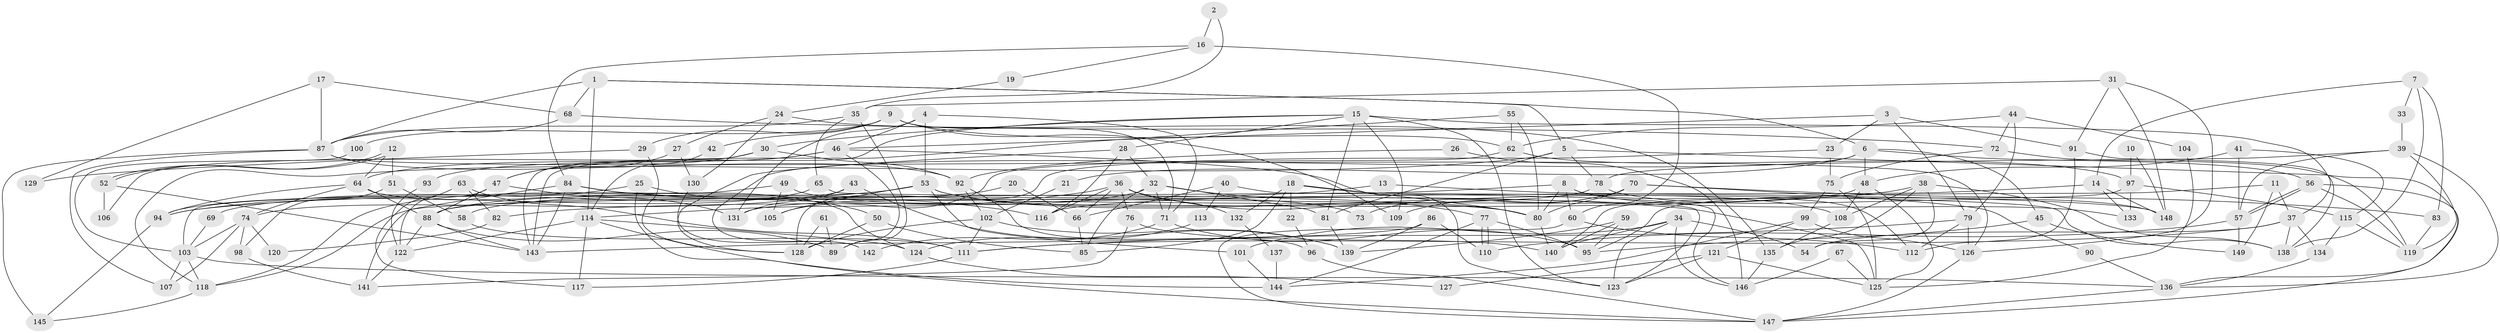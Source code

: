 // Generated by graph-tools (version 1.1) at 2025/26/03/09/25 03:26:14]
// undirected, 149 vertices, 298 edges
graph export_dot {
graph [start="1"]
  node [color=gray90,style=filled];
  1;
  2;
  3;
  4;
  5;
  6;
  7;
  8;
  9;
  10;
  11;
  12;
  13;
  14;
  15;
  16;
  17;
  18;
  19;
  20;
  21;
  22;
  23;
  24;
  25;
  26;
  27;
  28;
  29;
  30;
  31;
  32;
  33;
  34;
  35;
  36;
  37;
  38;
  39;
  40;
  41;
  42;
  43;
  44;
  45;
  46;
  47;
  48;
  49;
  50;
  51;
  52;
  53;
  54;
  55;
  56;
  57;
  58;
  59;
  60;
  61;
  62;
  63;
  64;
  65;
  66;
  67;
  68;
  69;
  70;
  71;
  72;
  73;
  74;
  75;
  76;
  77;
  78;
  79;
  80;
  81;
  82;
  83;
  84;
  85;
  86;
  87;
  88;
  89;
  90;
  91;
  92;
  93;
  94;
  95;
  96;
  97;
  98;
  99;
  100;
  101;
  102;
  103;
  104;
  105;
  106;
  107;
  108;
  109;
  110;
  111;
  112;
  113;
  114;
  115;
  116;
  117;
  118;
  119;
  120;
  121;
  122;
  123;
  124;
  125;
  126;
  127;
  128;
  129;
  130;
  131;
  132;
  133;
  134;
  135;
  136;
  137;
  138;
  139;
  140;
  141;
  142;
  143;
  144;
  145;
  146;
  147;
  148;
  149;
  1 -- 5;
  1 -- 114;
  1 -- 6;
  1 -- 68;
  1 -- 87;
  2 -- 35;
  2 -- 16;
  3 -- 79;
  3 -- 46;
  3 -- 23;
  3 -- 91;
  4 -- 46;
  4 -- 53;
  4 -- 71;
  4 -- 131;
  5 -- 78;
  5 -- 118;
  5 -- 81;
  5 -- 136;
  6 -- 48;
  6 -- 21;
  6 -- 45;
  6 -- 56;
  6 -- 142;
  7 -- 14;
  7 -- 138;
  7 -- 33;
  7 -- 83;
  8 -- 118;
  8 -- 60;
  8 -- 80;
  8 -- 112;
  8 -- 133;
  9 -- 62;
  9 -- 71;
  9 -- 29;
  9 -- 42;
  9 -- 100;
  9 -- 109;
  10 -- 97;
  10 -- 148;
  11 -- 37;
  11 -- 149;
  11 -- 95;
  12 -- 64;
  12 -- 52;
  12 -- 52;
  12 -- 51;
  13 -- 148;
  13 -- 94;
  14 -- 148;
  14 -- 116;
  14 -- 133;
  15 -- 109;
  15 -- 81;
  15 -- 28;
  15 -- 30;
  15 -- 37;
  15 -- 123;
  15 -- 143;
  16 -- 84;
  16 -- 60;
  16 -- 19;
  17 -- 87;
  17 -- 68;
  17 -- 129;
  18 -- 138;
  18 -- 80;
  18 -- 22;
  18 -- 85;
  18 -- 132;
  19 -- 24;
  20 -- 88;
  20 -- 66;
  21 -- 102;
  22 -- 96;
  23 -- 75;
  23 -- 128;
  24 -- 135;
  24 -- 130;
  24 -- 27;
  25 -- 94;
  25 -- 147;
  25 -- 50;
  26 -- 146;
  26 -- 92;
  27 -- 47;
  27 -- 130;
  28 -- 32;
  28 -- 116;
  28 -- 128;
  29 -- 128;
  29 -- 129;
  30 -- 47;
  30 -- 92;
  30 -- 106;
  31 -- 91;
  31 -- 126;
  31 -- 35;
  31 -- 148;
  32 -- 85;
  32 -- 71;
  32 -- 58;
  32 -- 77;
  32 -- 81;
  33 -- 39;
  34 -- 140;
  34 -- 123;
  34 -- 54;
  34 -- 101;
  34 -- 146;
  35 -- 87;
  35 -- 65;
  35 -- 89;
  36 -- 116;
  36 -- 80;
  36 -- 66;
  36 -- 76;
  36 -- 114;
  36 -- 132;
  37 -- 134;
  37 -- 54;
  37 -- 111;
  37 -- 138;
  38 -- 138;
  38 -- 54;
  38 -- 82;
  38 -- 108;
  38 -- 135;
  39 -- 119;
  39 -- 136;
  39 -- 57;
  39 -- 78;
  40 -- 66;
  40 -- 146;
  40 -- 113;
  41 -- 57;
  41 -- 48;
  41 -- 115;
  42 -- 114;
  43 -- 74;
  43 -- 139;
  43 -- 131;
  44 -- 72;
  44 -- 62;
  44 -- 79;
  44 -- 104;
  45 -- 95;
  45 -- 149;
  46 -- 64;
  46 -- 89;
  46 -- 93;
  46 -- 123;
  47 -- 131;
  47 -- 122;
  47 -- 88;
  48 -- 125;
  48 -- 131;
  48 -- 108;
  49 -- 105;
  49 -- 103;
  49 -- 73;
  50 -- 128;
  50 -- 85;
  51 -- 58;
  51 -- 98;
  52 -- 143;
  52 -- 106;
  53 -- 108;
  53 -- 80;
  53 -- 94;
  53 -- 101;
  53 -- 105;
  53 -- 118;
  55 -- 80;
  55 -- 143;
  55 -- 62;
  56 -- 57;
  56 -- 57;
  56 -- 119;
  56 -- 147;
  57 -- 110;
  57 -- 149;
  58 -- 111;
  59 -- 139;
  59 -- 95;
  59 -- 140;
  60 -- 147;
  60 -- 112;
  61 -- 128;
  61 -- 89;
  62 -- 97;
  62 -- 105;
  63 -- 117;
  63 -- 111;
  63 -- 82;
  64 -- 74;
  64 -- 88;
  64 -- 94;
  64 -- 124;
  65 -- 123;
  65 -- 69;
  66 -- 85;
  67 -- 146;
  67 -- 125;
  68 -- 87;
  68 -- 72;
  69 -- 103;
  70 -- 80;
  70 -- 83;
  70 -- 73;
  70 -- 90;
  70 -- 109;
  71 -- 95;
  71 -- 142;
  72 -- 119;
  72 -- 75;
  74 -- 107;
  74 -- 103;
  74 -- 98;
  74 -- 120;
  75 -- 125;
  75 -- 99;
  76 -- 141;
  76 -- 140;
  77 -- 110;
  77 -- 110;
  77 -- 95;
  77 -- 144;
  78 -- 88;
  78 -- 148;
  79 -- 126;
  79 -- 111;
  79 -- 112;
  80 -- 140;
  81 -- 139;
  82 -- 120;
  83 -- 119;
  84 -- 143;
  84 -- 141;
  84 -- 116;
  84 -- 125;
  86 -- 139;
  86 -- 110;
  86 -- 143;
  87 -- 92;
  87 -- 107;
  87 -- 126;
  87 -- 145;
  88 -- 143;
  88 -- 89;
  88 -- 122;
  90 -- 136;
  91 -- 112;
  91 -- 138;
  92 -- 102;
  92 -- 96;
  93 -- 122;
  94 -- 145;
  96 -- 147;
  97 -- 140;
  97 -- 133;
  97 -- 115;
  98 -- 141;
  99 -- 144;
  99 -- 121;
  99 -- 126;
  100 -- 103;
  101 -- 144;
  102 -- 111;
  102 -- 128;
  102 -- 139;
  103 -- 136;
  103 -- 118;
  103 -- 107;
  104 -- 125;
  108 -- 135;
  111 -- 117;
  113 -- 124;
  114 -- 144;
  114 -- 117;
  114 -- 122;
  114 -- 124;
  115 -- 119;
  115 -- 134;
  118 -- 145;
  121 -- 123;
  121 -- 125;
  121 -- 127;
  122 -- 141;
  124 -- 127;
  126 -- 147;
  130 -- 142;
  132 -- 137;
  134 -- 136;
  135 -- 146;
  136 -- 147;
  137 -- 144;
}
